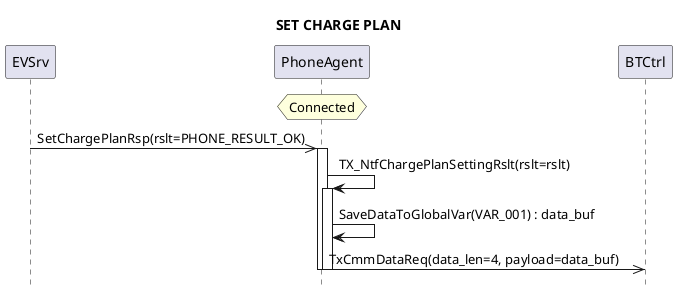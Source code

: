 @startuml

title SET CHARGE PLAN
hide footbox

participant EVSrv
participant PhoneAgent
participant BTCtrl

hnote over PhoneAgent : Connected
EVSrv->>PhoneAgent : SetChargePlanRsp(rslt=PHONE_RESULT_OK)
activate PhoneAgent
PhoneAgent->PhoneAgent : TX_NtfChargePlanSettingRslt(rslt=rslt)
activate PhoneAgent
PhoneAgent->PhoneAgent : SaveDataToGlobalVar(VAR_001) : data_buf
PhoneAgent->>BTCtrl : TxCmmDataReq(data_len=4, payload=data_buf)
deactivate PhoneAgent
deactivate PhoneAgent

@enduml
